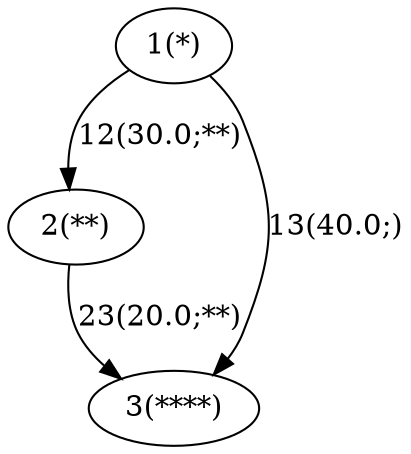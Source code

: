 digraph {
  1 [label="1(*)"];
  2 [label="2(**)"];
  3 [label="3(****)"];
  1 -> 2 [label="12(30.0;**)"];
  1 -> 3 [label="13(40.0;)"];
  2 -> 3 [label="23(20.0;**)"];
}

